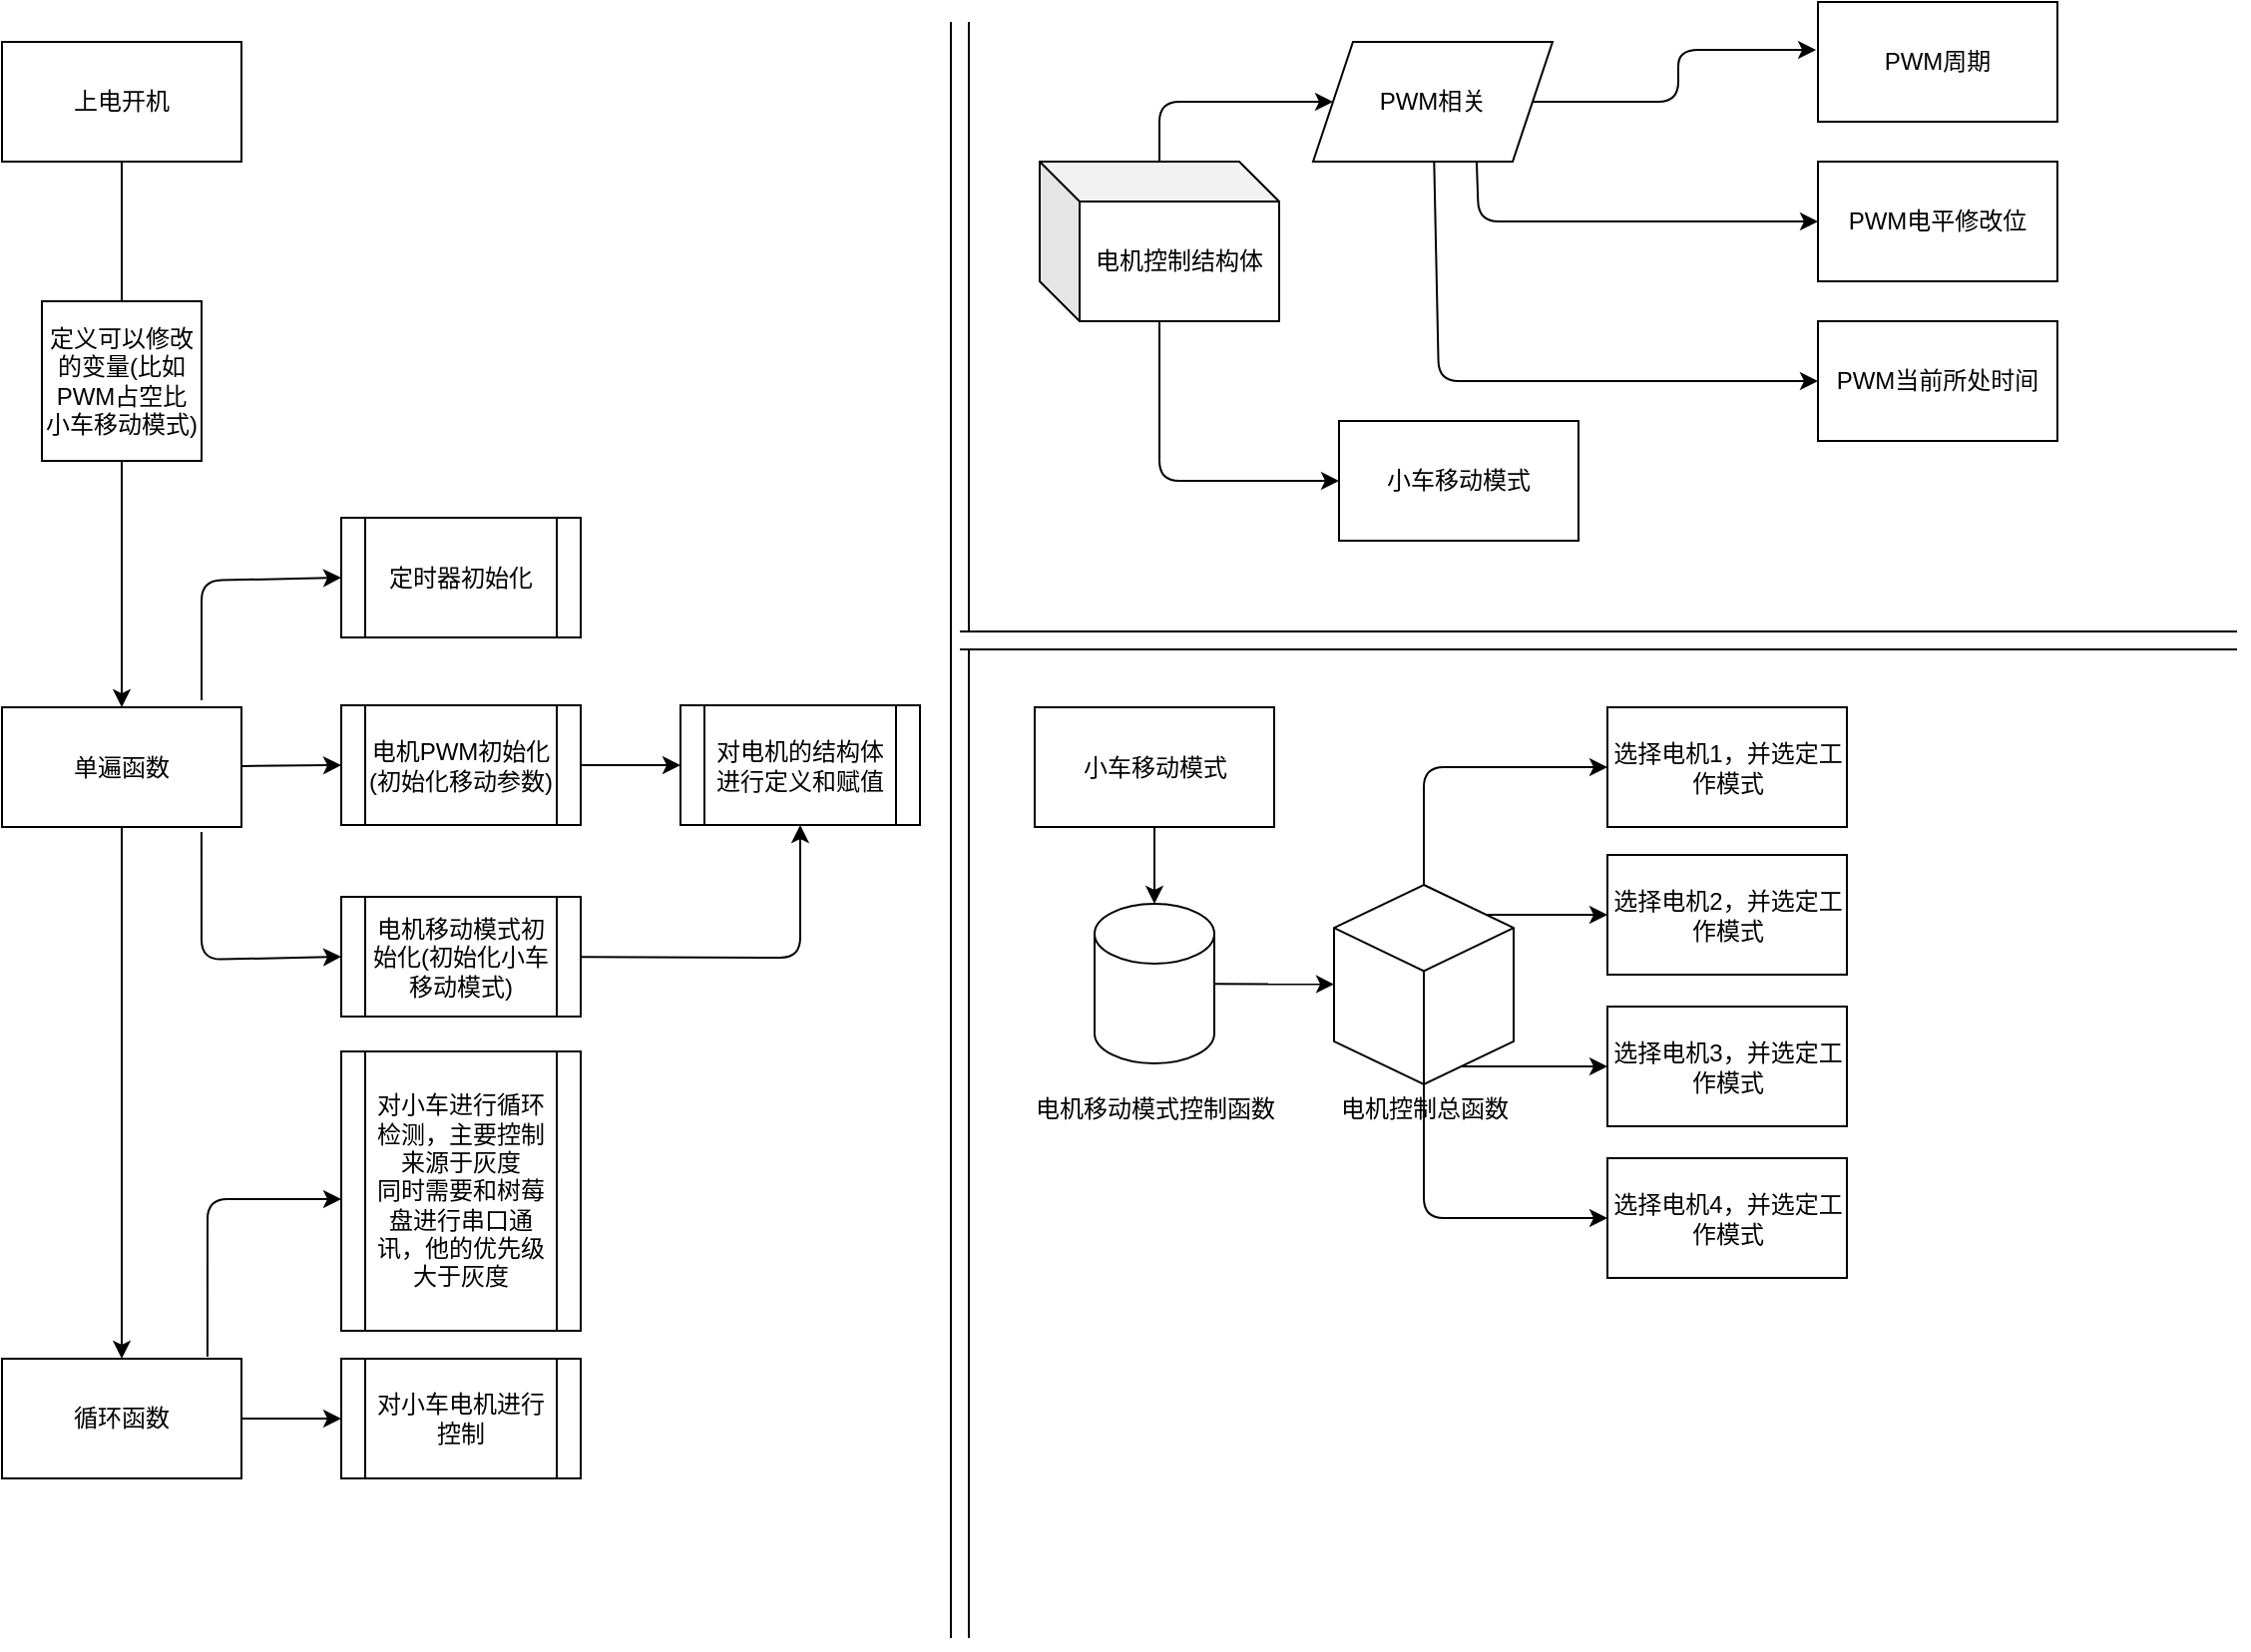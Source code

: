 <mxfile>
    <diagram id="HXbFuGfkZsXociZAP7fk" name="第 1 页">
        <mxGraphModel dx="1090" dy="603" grid="1" gridSize="10" guides="1" tooltips="1" connect="1" arrows="1" fold="1" page="1" pageScale="1" pageWidth="1169" pageHeight="827" math="0" shadow="0">
            <root>
                <mxCell id="0"/>
                <mxCell id="1" parent="0"/>
                <mxCell id="5" style="edgeStyle=none;html=1;exitX=0.5;exitY=1;exitDx=0;exitDy=0;entryX=0.5;entryY=0;entryDx=0;entryDy=0;startArrow=none;" edge="1" parent="1" source="15" target="3">
                    <mxGeometry relative="1" as="geometry"/>
                </mxCell>
                <mxCell id="2" value="上电开机" style="rounded=0;whiteSpace=wrap;html=1;" vertex="1" parent="1">
                    <mxGeometry x="40" y="20" width="120" height="60" as="geometry"/>
                </mxCell>
                <mxCell id="6" style="edgeStyle=none;html=1;entryX=0.5;entryY=0;entryDx=0;entryDy=0;" edge="1" parent="1" source="3" target="4">
                    <mxGeometry relative="1" as="geometry"/>
                </mxCell>
                <mxCell id="10" style="edgeStyle=none;html=1;entryX=0;entryY=0.5;entryDx=0;entryDy=0;" edge="1" parent="1" target="9">
                    <mxGeometry relative="1" as="geometry">
                        <mxPoint x="140" y="350" as="sourcePoint"/>
                        <Array as="points">
                            <mxPoint x="140" y="290"/>
                        </Array>
                    </mxGeometry>
                </mxCell>
                <mxCell id="12" style="edgeStyle=none;html=1;entryX=0;entryY=0.5;entryDx=0;entryDy=0;" edge="1" parent="1" source="3" target="11">
                    <mxGeometry relative="1" as="geometry"/>
                </mxCell>
                <mxCell id="14" style="edgeStyle=none;html=1;entryX=0;entryY=0.5;entryDx=0;entryDy=0;exitX=0.833;exitY=1.042;exitDx=0;exitDy=0;exitPerimeter=0;" edge="1" parent="1" source="3" target="13">
                    <mxGeometry relative="1" as="geometry">
                        <Array as="points">
                            <mxPoint x="140" y="480"/>
                        </Array>
                    </mxGeometry>
                </mxCell>
                <mxCell id="3" value="单遍函数" style="rounded=0;whiteSpace=wrap;html=1;" vertex="1" parent="1">
                    <mxGeometry x="40" y="353.5" width="120" height="60" as="geometry"/>
                </mxCell>
                <mxCell id="21" style="edgeStyle=none;html=1;entryX=0;entryY=0.5;entryDx=0;entryDy=0;exitX=0.858;exitY=-0.083;exitDx=0;exitDy=0;exitPerimeter=0;" edge="1" parent="1">
                    <mxGeometry relative="1" as="geometry">
                        <mxPoint x="142.96" y="679.02" as="sourcePoint"/>
                        <mxPoint x="210" y="600" as="targetPoint"/>
                        <Array as="points">
                            <mxPoint x="143" y="600"/>
                        </Array>
                    </mxGeometry>
                </mxCell>
                <mxCell id="23" value="" style="edgeStyle=none;html=1;" edge="1" parent="1" source="4" target="22">
                    <mxGeometry relative="1" as="geometry"/>
                </mxCell>
                <mxCell id="4" value="循环函数" style="rounded=0;whiteSpace=wrap;html=1;" vertex="1" parent="1">
                    <mxGeometry x="40" y="680" width="120" height="60" as="geometry"/>
                </mxCell>
                <mxCell id="9" value="定时器初始化" style="shape=process;whiteSpace=wrap;html=1;backgroundOutline=1;" vertex="1" parent="1">
                    <mxGeometry x="210" y="258.5" width="120" height="60" as="geometry"/>
                </mxCell>
                <mxCell id="18" style="edgeStyle=none;html=1;entryX=0;entryY=0.5;entryDx=0;entryDy=0;" edge="1" parent="1" source="11" target="17">
                    <mxGeometry relative="1" as="geometry"/>
                </mxCell>
                <mxCell id="11" value="电机PWM初始化(初始化移动参数)" style="shape=process;whiteSpace=wrap;html=1;backgroundOutline=1;" vertex="1" parent="1">
                    <mxGeometry x="210" y="352.5" width="120" height="60" as="geometry"/>
                </mxCell>
                <mxCell id="19" style="edgeStyle=none;html=1;entryX=0.5;entryY=1;entryDx=0;entryDy=0;" edge="1" parent="1" source="13" target="17">
                    <mxGeometry relative="1" as="geometry">
                        <Array as="points">
                            <mxPoint x="440" y="479"/>
                        </Array>
                    </mxGeometry>
                </mxCell>
                <mxCell id="13" value="电机移动模式初始化(初始化小车移动模式)" style="shape=process;whiteSpace=wrap;html=1;backgroundOutline=1;" vertex="1" parent="1">
                    <mxGeometry x="210" y="448.5" width="120" height="60" as="geometry"/>
                </mxCell>
                <mxCell id="16" value="" style="edgeStyle=none;html=1;exitX=0.5;exitY=1;exitDx=0;exitDy=0;entryX=0.5;entryY=0;entryDx=0;entryDy=0;endArrow=none;" edge="1" parent="1" source="2" target="15">
                    <mxGeometry relative="1" as="geometry">
                        <mxPoint x="100" y="80" as="sourcePoint"/>
                        <mxPoint x="100" y="353.5" as="targetPoint"/>
                    </mxGeometry>
                </mxCell>
                <mxCell id="15" value="定义可以修改的变量(比如PWM占空比&lt;br&gt;小车移动模式)" style="whiteSpace=wrap;html=1;aspect=fixed;" vertex="1" parent="1">
                    <mxGeometry x="60" y="150" width="80" height="80" as="geometry"/>
                </mxCell>
                <mxCell id="17" value="对电机的结构体进行定义和赋值" style="shape=process;whiteSpace=wrap;html=1;backgroundOutline=1;" vertex="1" parent="1">
                    <mxGeometry x="380" y="352.5" width="120" height="60" as="geometry"/>
                </mxCell>
                <mxCell id="20" value="对小车进行循环检测，主要控制来源于灰度&lt;br&gt;同时需要和树莓盘进行串口通讯，他的优先级大于灰度" style="shape=process;whiteSpace=wrap;html=1;backgroundOutline=1;" vertex="1" parent="1">
                    <mxGeometry x="210" y="526" width="120" height="140" as="geometry"/>
                </mxCell>
                <mxCell id="22" value="对小车电机进行控制" style="shape=process;whiteSpace=wrap;html=1;backgroundOutline=1;" vertex="1" parent="1">
                    <mxGeometry x="210" y="680" width="120" height="60" as="geometry"/>
                </mxCell>
                <mxCell id="27" value="" style="shape=filledEdge;curved=0;rounded=0;fixDash=1;endArrow=none;strokeWidth=10;fillColor=#ffffff;edgeStyle=orthogonalEdgeStyle;html=1;" edge="1" parent="1">
                    <mxGeometry width="60" height="40" relative="1" as="geometry">
                        <mxPoint x="520" y="820" as="sourcePoint"/>
                        <mxPoint x="520" y="10" as="targetPoint"/>
                    </mxGeometry>
                </mxCell>
                <mxCell id="32" style="edgeStyle=none;html=1;entryX=0;entryY=0.5;entryDx=0;entryDy=0;" edge="1" parent="1" source="28" target="29">
                    <mxGeometry relative="1" as="geometry">
                        <Array as="points">
                            <mxPoint x="620" y="50"/>
                        </Array>
                    </mxGeometry>
                </mxCell>
                <mxCell id="40" style="edgeStyle=none;html=1;entryX=0;entryY=0.5;entryDx=0;entryDy=0;" edge="1" parent="1" source="28" target="39">
                    <mxGeometry relative="1" as="geometry">
                        <Array as="points">
                            <mxPoint x="620" y="240"/>
                        </Array>
                    </mxGeometry>
                </mxCell>
                <mxCell id="28" value="电机控制结构体" style="shape=cube;whiteSpace=wrap;html=1;boundedLbl=1;backgroundOutline=1;darkOpacity=0.05;darkOpacity2=0.1;" vertex="1" parent="1">
                    <mxGeometry x="560" y="80" width="120" height="80" as="geometry"/>
                </mxCell>
                <mxCell id="36" style="edgeStyle=none;html=1;exitX=1;exitY=0.5;exitDx=0;exitDy=0;entryX=-0.008;entryY=0.4;entryDx=0;entryDy=0;entryPerimeter=0;" edge="1" parent="1" source="29" target="33">
                    <mxGeometry relative="1" as="geometry">
                        <mxPoint x="920" y="20" as="targetPoint"/>
                        <Array as="points">
                            <mxPoint x="880" y="50"/>
                            <mxPoint x="880" y="24"/>
                        </Array>
                    </mxGeometry>
                </mxCell>
                <mxCell id="37" style="edgeStyle=none;html=1;entryX=0;entryY=0.5;entryDx=0;entryDy=0;exitX=0.683;exitY=1;exitDx=0;exitDy=0;exitPerimeter=0;" edge="1" parent="1" source="29" target="34">
                    <mxGeometry relative="1" as="geometry">
                        <Array as="points">
                            <mxPoint x="780" y="110"/>
                        </Array>
                    </mxGeometry>
                </mxCell>
                <mxCell id="38" style="edgeStyle=none;html=1;entryX=0;entryY=0.5;entryDx=0;entryDy=0;" edge="1" parent="1" source="29" target="35">
                    <mxGeometry relative="1" as="geometry">
                        <Array as="points">
                            <mxPoint x="760" y="190"/>
                        </Array>
                    </mxGeometry>
                </mxCell>
                <mxCell id="29" value="PWM相关" style="shape=parallelogram;perimeter=parallelogramPerimeter;whiteSpace=wrap;html=1;fixedSize=1;" vertex="1" parent="1">
                    <mxGeometry x="697" y="20" width="120" height="60" as="geometry"/>
                </mxCell>
                <mxCell id="33" value="PWM周期" style="rounded=0;whiteSpace=wrap;html=1;" vertex="1" parent="1">
                    <mxGeometry x="950" width="120" height="60" as="geometry"/>
                </mxCell>
                <mxCell id="34" value="PWM电平修改位" style="rounded=0;whiteSpace=wrap;html=1;" vertex="1" parent="1">
                    <mxGeometry x="950" y="80" width="120" height="60" as="geometry"/>
                </mxCell>
                <mxCell id="35" value="PWM当前所处时间" style="rounded=0;whiteSpace=wrap;html=1;" vertex="1" parent="1">
                    <mxGeometry x="950" y="160" width="120" height="60" as="geometry"/>
                </mxCell>
                <mxCell id="39" value="小车移动模式" style="rounded=0;whiteSpace=wrap;html=1;" vertex="1" parent="1">
                    <mxGeometry x="710" y="210" width="120" height="60" as="geometry"/>
                </mxCell>
                <mxCell id="41" value="" style="shape=filledEdge;curved=0;rounded=0;fixDash=1;endArrow=none;strokeWidth=10;fillColor=#ffffff;edgeStyle=orthogonalEdgeStyle;html=1;" edge="1" parent="1">
                    <mxGeometry width="60" height="40" relative="1" as="geometry">
                        <mxPoint x="520" y="320" as="sourcePoint"/>
                        <mxPoint x="1160" y="320" as="targetPoint"/>
                    </mxGeometry>
                </mxCell>
                <mxCell id="42" value="选择电机1，并选定工作模式" style="rounded=0;whiteSpace=wrap;html=1;" vertex="1" parent="1">
                    <mxGeometry x="844.5" y="353.5" width="120" height="60" as="geometry"/>
                </mxCell>
                <mxCell id="43" value="选择电机2，并选定工作模式" style="rounded=0;whiteSpace=wrap;html=1;" vertex="1" parent="1">
                    <mxGeometry x="844.5" y="427.5" width="120" height="60" as="geometry"/>
                </mxCell>
                <mxCell id="44" value="选择电机3，并选定工作模式" style="rounded=0;whiteSpace=wrap;html=1;" vertex="1" parent="1">
                    <mxGeometry x="844.5" y="503.5" width="120" height="60" as="geometry"/>
                </mxCell>
                <mxCell id="45" value="选择电机4，并选定工作模式" style="rounded=0;whiteSpace=wrap;html=1;" vertex="1" parent="1">
                    <mxGeometry x="844.5" y="579.5" width="120" height="60" as="geometry"/>
                </mxCell>
                <mxCell id="47" style="edgeStyle=none;html=1;entryX=0;entryY=0.5;entryDx=0;entryDy=0;" edge="1" parent="1" source="46" target="42">
                    <mxGeometry relative="1" as="geometry">
                        <Array as="points">
                            <mxPoint x="752.5" y="383.5"/>
                        </Array>
                    </mxGeometry>
                </mxCell>
                <mxCell id="48" style="edgeStyle=none;html=1;entryX=0;entryY=0.5;entryDx=0;entryDy=0;exitX=0.478;exitY=0.47;exitDx=0;exitDy=0;exitPerimeter=0;" edge="1" parent="1" source="46" target="43">
                    <mxGeometry relative="1" as="geometry">
                        <Array as="points">
                            <mxPoint x="767.5" y="457.5"/>
                        </Array>
                    </mxGeometry>
                </mxCell>
                <mxCell id="49" style="edgeStyle=none;html=1;entryX=0;entryY=0.5;entryDx=0;entryDy=0;exitX=0.989;exitY=0.72;exitDx=0;exitDy=0;exitPerimeter=0;" edge="1" parent="1" source="46" target="44">
                    <mxGeometry relative="1" as="geometry">
                        <mxPoint x="752.5" y="603.5" as="sourcePoint"/>
                        <Array as="points">
                            <mxPoint x="757.5" y="533.5"/>
                        </Array>
                    </mxGeometry>
                </mxCell>
                <mxCell id="50" style="edgeStyle=none;html=1;entryX=0;entryY=0.5;entryDx=0;entryDy=0;" edge="1" parent="1" source="46" target="45">
                    <mxGeometry relative="1" as="geometry">
                        <Array as="points">
                            <mxPoint x="752.5" y="609.5"/>
                        </Array>
                    </mxGeometry>
                </mxCell>
                <mxCell id="46" value="" style="html=1;whiteSpace=wrap;shape=isoCube2;backgroundOutline=1;isoAngle=15;" vertex="1" parent="1">
                    <mxGeometry x="707.5" y="442.5" width="90" height="100" as="geometry"/>
                </mxCell>
                <mxCell id="52" value="电机控制总函数" style="text;html=1;strokeColor=none;fillColor=none;align=center;verticalAlign=middle;whiteSpace=wrap;rounded=0;" vertex="1" parent="1">
                    <mxGeometry x="707.5" y="539.5" width="90" height="30" as="geometry"/>
                </mxCell>
                <mxCell id="54" value="" style="edgeStyle=none;html=1;" edge="1" parent="1" source="53" target="46">
                    <mxGeometry relative="1" as="geometry"/>
                </mxCell>
                <mxCell id="53" value="" style="shape=cylinder3;whiteSpace=wrap;html=1;boundedLbl=1;backgroundOutline=1;size=15;" vertex="1" parent="1">
                    <mxGeometry x="587.5" y="452" width="60" height="80" as="geometry"/>
                </mxCell>
                <mxCell id="55" value="电机移动模式控制函数" style="text;html=1;strokeColor=none;fillColor=none;align=center;verticalAlign=middle;whiteSpace=wrap;rounded=0;" vertex="1" parent="1">
                    <mxGeometry x="552.5" y="539.5" width="130" height="30" as="geometry"/>
                </mxCell>
                <mxCell id="57" value="" style="edgeStyle=none;html=1;" edge="1" parent="1" source="56" target="53">
                    <mxGeometry relative="1" as="geometry"/>
                </mxCell>
                <mxCell id="56" value="小车移动模式" style="rounded=0;whiteSpace=wrap;html=1;" vertex="1" parent="1">
                    <mxGeometry x="557.5" y="353.5" width="120" height="60" as="geometry"/>
                </mxCell>
            </root>
        </mxGraphModel>
    </diagram>
</mxfile>